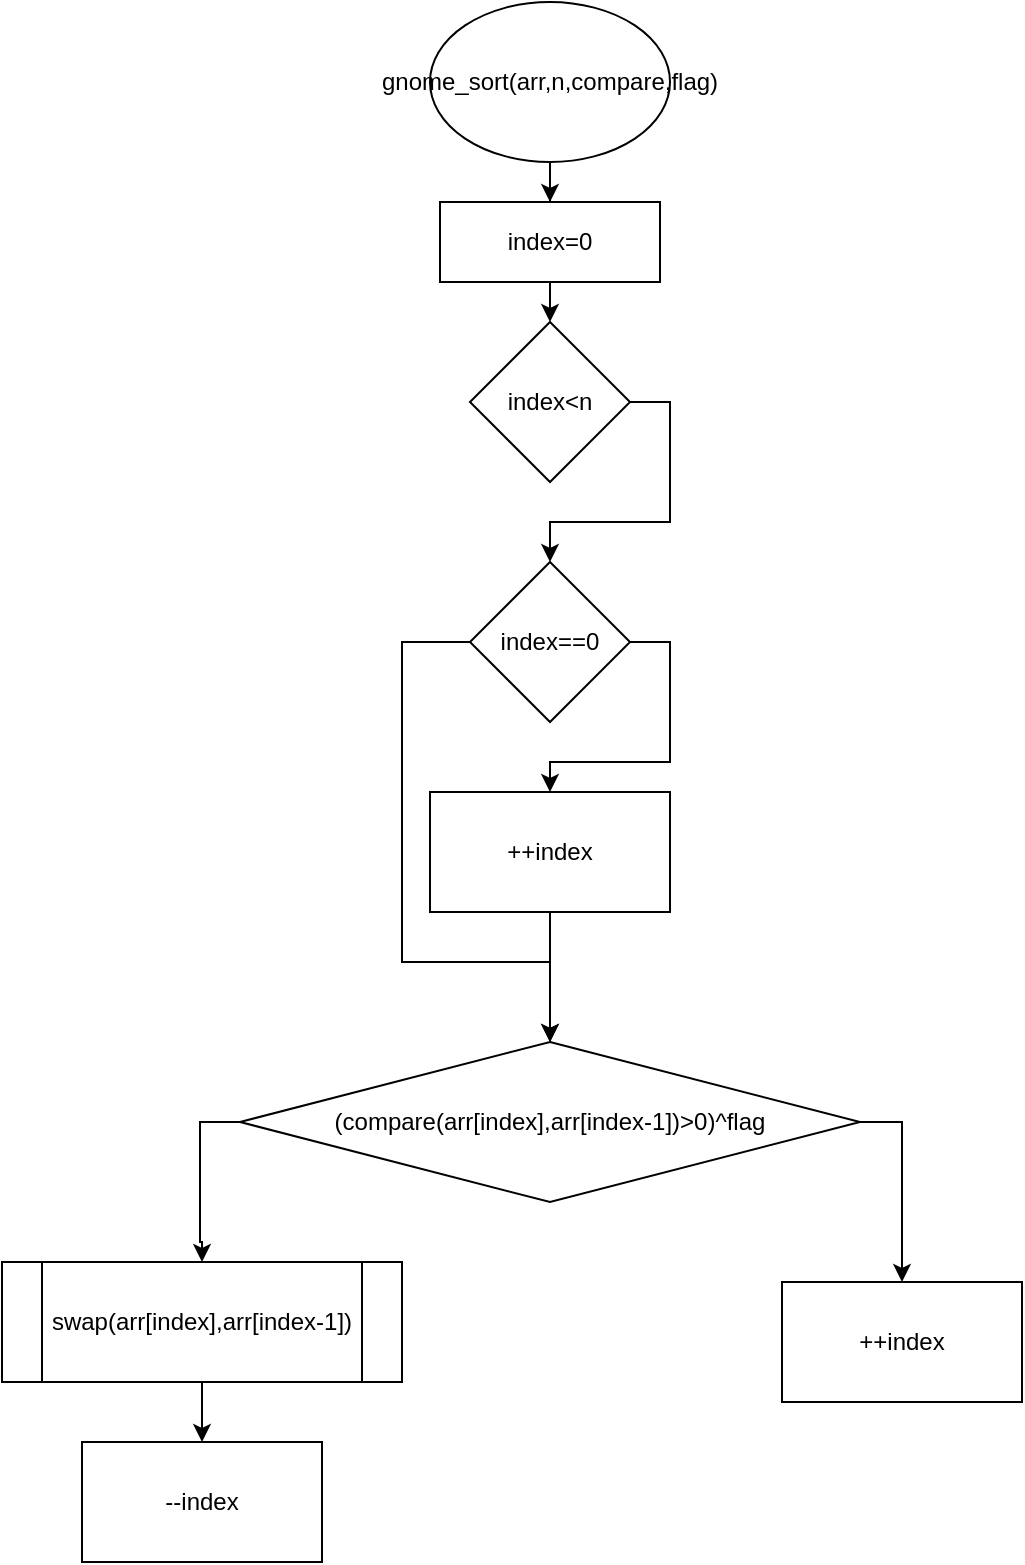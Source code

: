 <mxfile version="22.1.11" type="github">
  <diagram id="C5RBs43oDa-KdzZeNtuy" name="Page-1">
    <mxGraphModel dx="398" dy="471" grid="1" gridSize="10" guides="1" tooltips="1" connect="1" arrows="1" fold="1" page="1" pageScale="1" pageWidth="827" pageHeight="1169" math="0" shadow="0">
      <root>
        <mxCell id="WIyWlLk6GJQsqaUBKTNV-0" />
        <mxCell id="WIyWlLk6GJQsqaUBKTNV-1" parent="WIyWlLk6GJQsqaUBKTNV-0" />
        <mxCell id="vFkRtB9mPu9xYrPyxQeL-3" value="" style="edgeStyle=orthogonalEdgeStyle;rounded=0;orthogonalLoop=1;jettySize=auto;html=1;" edge="1" parent="WIyWlLk6GJQsqaUBKTNV-1" source="vFkRtB9mPu9xYrPyxQeL-0" target="vFkRtB9mPu9xYrPyxQeL-2">
          <mxGeometry relative="1" as="geometry" />
        </mxCell>
        <mxCell id="vFkRtB9mPu9xYrPyxQeL-4" style="edgeStyle=orthogonalEdgeStyle;rounded=0;orthogonalLoop=1;jettySize=auto;html=1;" edge="1" parent="WIyWlLk6GJQsqaUBKTNV-1" source="vFkRtB9mPu9xYrPyxQeL-0" target="vFkRtB9mPu9xYrPyxQeL-1">
          <mxGeometry relative="1" as="geometry" />
        </mxCell>
        <mxCell id="vFkRtB9mPu9xYrPyxQeL-0" value="gnome_sort(arr,n,compare,flag)" style="ellipse;whiteSpace=wrap;html=1;" vertex="1" parent="WIyWlLk6GJQsqaUBKTNV-1">
          <mxGeometry x="294" y="190" width="120" height="80" as="geometry" />
        </mxCell>
        <mxCell id="vFkRtB9mPu9xYrPyxQeL-1" value="index=0" style="rounded=0;whiteSpace=wrap;html=1;" vertex="1" parent="WIyWlLk6GJQsqaUBKTNV-1">
          <mxGeometry x="299" y="290" width="110" height="40" as="geometry" />
        </mxCell>
        <mxCell id="vFkRtB9mPu9xYrPyxQeL-6" style="edgeStyle=orthogonalEdgeStyle;rounded=0;orthogonalLoop=1;jettySize=auto;html=1;exitX=1;exitY=0.5;exitDx=0;exitDy=0;entryX=0.5;entryY=0;entryDx=0;entryDy=0;" edge="1" parent="WIyWlLk6GJQsqaUBKTNV-1" source="vFkRtB9mPu9xYrPyxQeL-2" target="vFkRtB9mPu9xYrPyxQeL-5">
          <mxGeometry relative="1" as="geometry" />
        </mxCell>
        <mxCell id="vFkRtB9mPu9xYrPyxQeL-2" value="index&amp;lt;n" style="rhombus;whiteSpace=wrap;html=1;" vertex="1" parent="WIyWlLk6GJQsqaUBKTNV-1">
          <mxGeometry x="314" y="350" width="80" height="80" as="geometry" />
        </mxCell>
        <mxCell id="vFkRtB9mPu9xYrPyxQeL-8" style="edgeStyle=orthogonalEdgeStyle;rounded=0;orthogonalLoop=1;jettySize=auto;html=1;exitX=1;exitY=0.5;exitDx=0;exitDy=0;entryX=0.5;entryY=0;entryDx=0;entryDy=0;" edge="1" parent="WIyWlLk6GJQsqaUBKTNV-1" source="vFkRtB9mPu9xYrPyxQeL-5" target="vFkRtB9mPu9xYrPyxQeL-7">
          <mxGeometry relative="1" as="geometry" />
        </mxCell>
        <mxCell id="vFkRtB9mPu9xYrPyxQeL-12" style="edgeStyle=orthogonalEdgeStyle;rounded=0;orthogonalLoop=1;jettySize=auto;html=1;exitX=0;exitY=0.5;exitDx=0;exitDy=0;entryX=0.5;entryY=0;entryDx=0;entryDy=0;" edge="1" parent="WIyWlLk6GJQsqaUBKTNV-1" source="vFkRtB9mPu9xYrPyxQeL-5" target="vFkRtB9mPu9xYrPyxQeL-10">
          <mxGeometry relative="1" as="geometry">
            <Array as="points">
              <mxPoint x="280" y="510" />
              <mxPoint x="280" y="670" />
              <mxPoint x="354" y="670" />
            </Array>
          </mxGeometry>
        </mxCell>
        <mxCell id="vFkRtB9mPu9xYrPyxQeL-5" value="index==0" style="rhombus;whiteSpace=wrap;html=1;" vertex="1" parent="WIyWlLk6GJQsqaUBKTNV-1">
          <mxGeometry x="314" y="470" width="80" height="80" as="geometry" />
        </mxCell>
        <mxCell id="vFkRtB9mPu9xYrPyxQeL-11" value="" style="edgeStyle=orthogonalEdgeStyle;rounded=0;orthogonalLoop=1;jettySize=auto;html=1;" edge="1" parent="WIyWlLk6GJQsqaUBKTNV-1" source="vFkRtB9mPu9xYrPyxQeL-7" target="vFkRtB9mPu9xYrPyxQeL-10">
          <mxGeometry relative="1" as="geometry" />
        </mxCell>
        <mxCell id="vFkRtB9mPu9xYrPyxQeL-7" value="++index" style="rounded=0;whiteSpace=wrap;html=1;" vertex="1" parent="WIyWlLk6GJQsqaUBKTNV-1">
          <mxGeometry x="294" y="585" width="120" height="60" as="geometry" />
        </mxCell>
        <mxCell id="vFkRtB9mPu9xYrPyxQeL-14" style="edgeStyle=orthogonalEdgeStyle;rounded=0;orthogonalLoop=1;jettySize=auto;html=1;exitX=1;exitY=0.5;exitDx=0;exitDy=0;" edge="1" parent="WIyWlLk6GJQsqaUBKTNV-1" source="vFkRtB9mPu9xYrPyxQeL-10" target="vFkRtB9mPu9xYrPyxQeL-13">
          <mxGeometry relative="1" as="geometry" />
        </mxCell>
        <mxCell id="vFkRtB9mPu9xYrPyxQeL-16" style="edgeStyle=orthogonalEdgeStyle;rounded=0;orthogonalLoop=1;jettySize=auto;html=1;exitX=0;exitY=0.5;exitDx=0;exitDy=0;entryX=0.5;entryY=0;entryDx=0;entryDy=0;" edge="1" parent="WIyWlLk6GJQsqaUBKTNV-1" source="vFkRtB9mPu9xYrPyxQeL-10" target="vFkRtB9mPu9xYrPyxQeL-15">
          <mxGeometry relative="1" as="geometry" />
        </mxCell>
        <mxCell id="vFkRtB9mPu9xYrPyxQeL-10" value="(compare(arr[index],arr[index-1])&amp;gt;0)^flag" style="rhombus;whiteSpace=wrap;html=1;" vertex="1" parent="WIyWlLk6GJQsqaUBKTNV-1">
          <mxGeometry x="199" y="710" width="310" height="80" as="geometry" />
        </mxCell>
        <mxCell id="vFkRtB9mPu9xYrPyxQeL-13" value="++index" style="rounded=0;whiteSpace=wrap;html=1;" vertex="1" parent="WIyWlLk6GJQsqaUBKTNV-1">
          <mxGeometry x="470" y="830" width="120" height="60" as="geometry" />
        </mxCell>
        <mxCell id="vFkRtB9mPu9xYrPyxQeL-18" value="" style="edgeStyle=orthogonalEdgeStyle;rounded=0;orthogonalLoop=1;jettySize=auto;html=1;" edge="1" parent="WIyWlLk6GJQsqaUBKTNV-1" source="vFkRtB9mPu9xYrPyxQeL-15" target="vFkRtB9mPu9xYrPyxQeL-17">
          <mxGeometry relative="1" as="geometry" />
        </mxCell>
        <mxCell id="vFkRtB9mPu9xYrPyxQeL-15" value="swap(arr[index],arr[index-1])" style="shape=process;whiteSpace=wrap;html=1;backgroundOutline=1;" vertex="1" parent="WIyWlLk6GJQsqaUBKTNV-1">
          <mxGeometry x="80" y="820" width="200" height="60" as="geometry" />
        </mxCell>
        <mxCell id="vFkRtB9mPu9xYrPyxQeL-17" value="--index" style="rounded=0;whiteSpace=wrap;html=1;" vertex="1" parent="WIyWlLk6GJQsqaUBKTNV-1">
          <mxGeometry x="120" y="910" width="120" height="60" as="geometry" />
        </mxCell>
      </root>
    </mxGraphModel>
  </diagram>
</mxfile>
